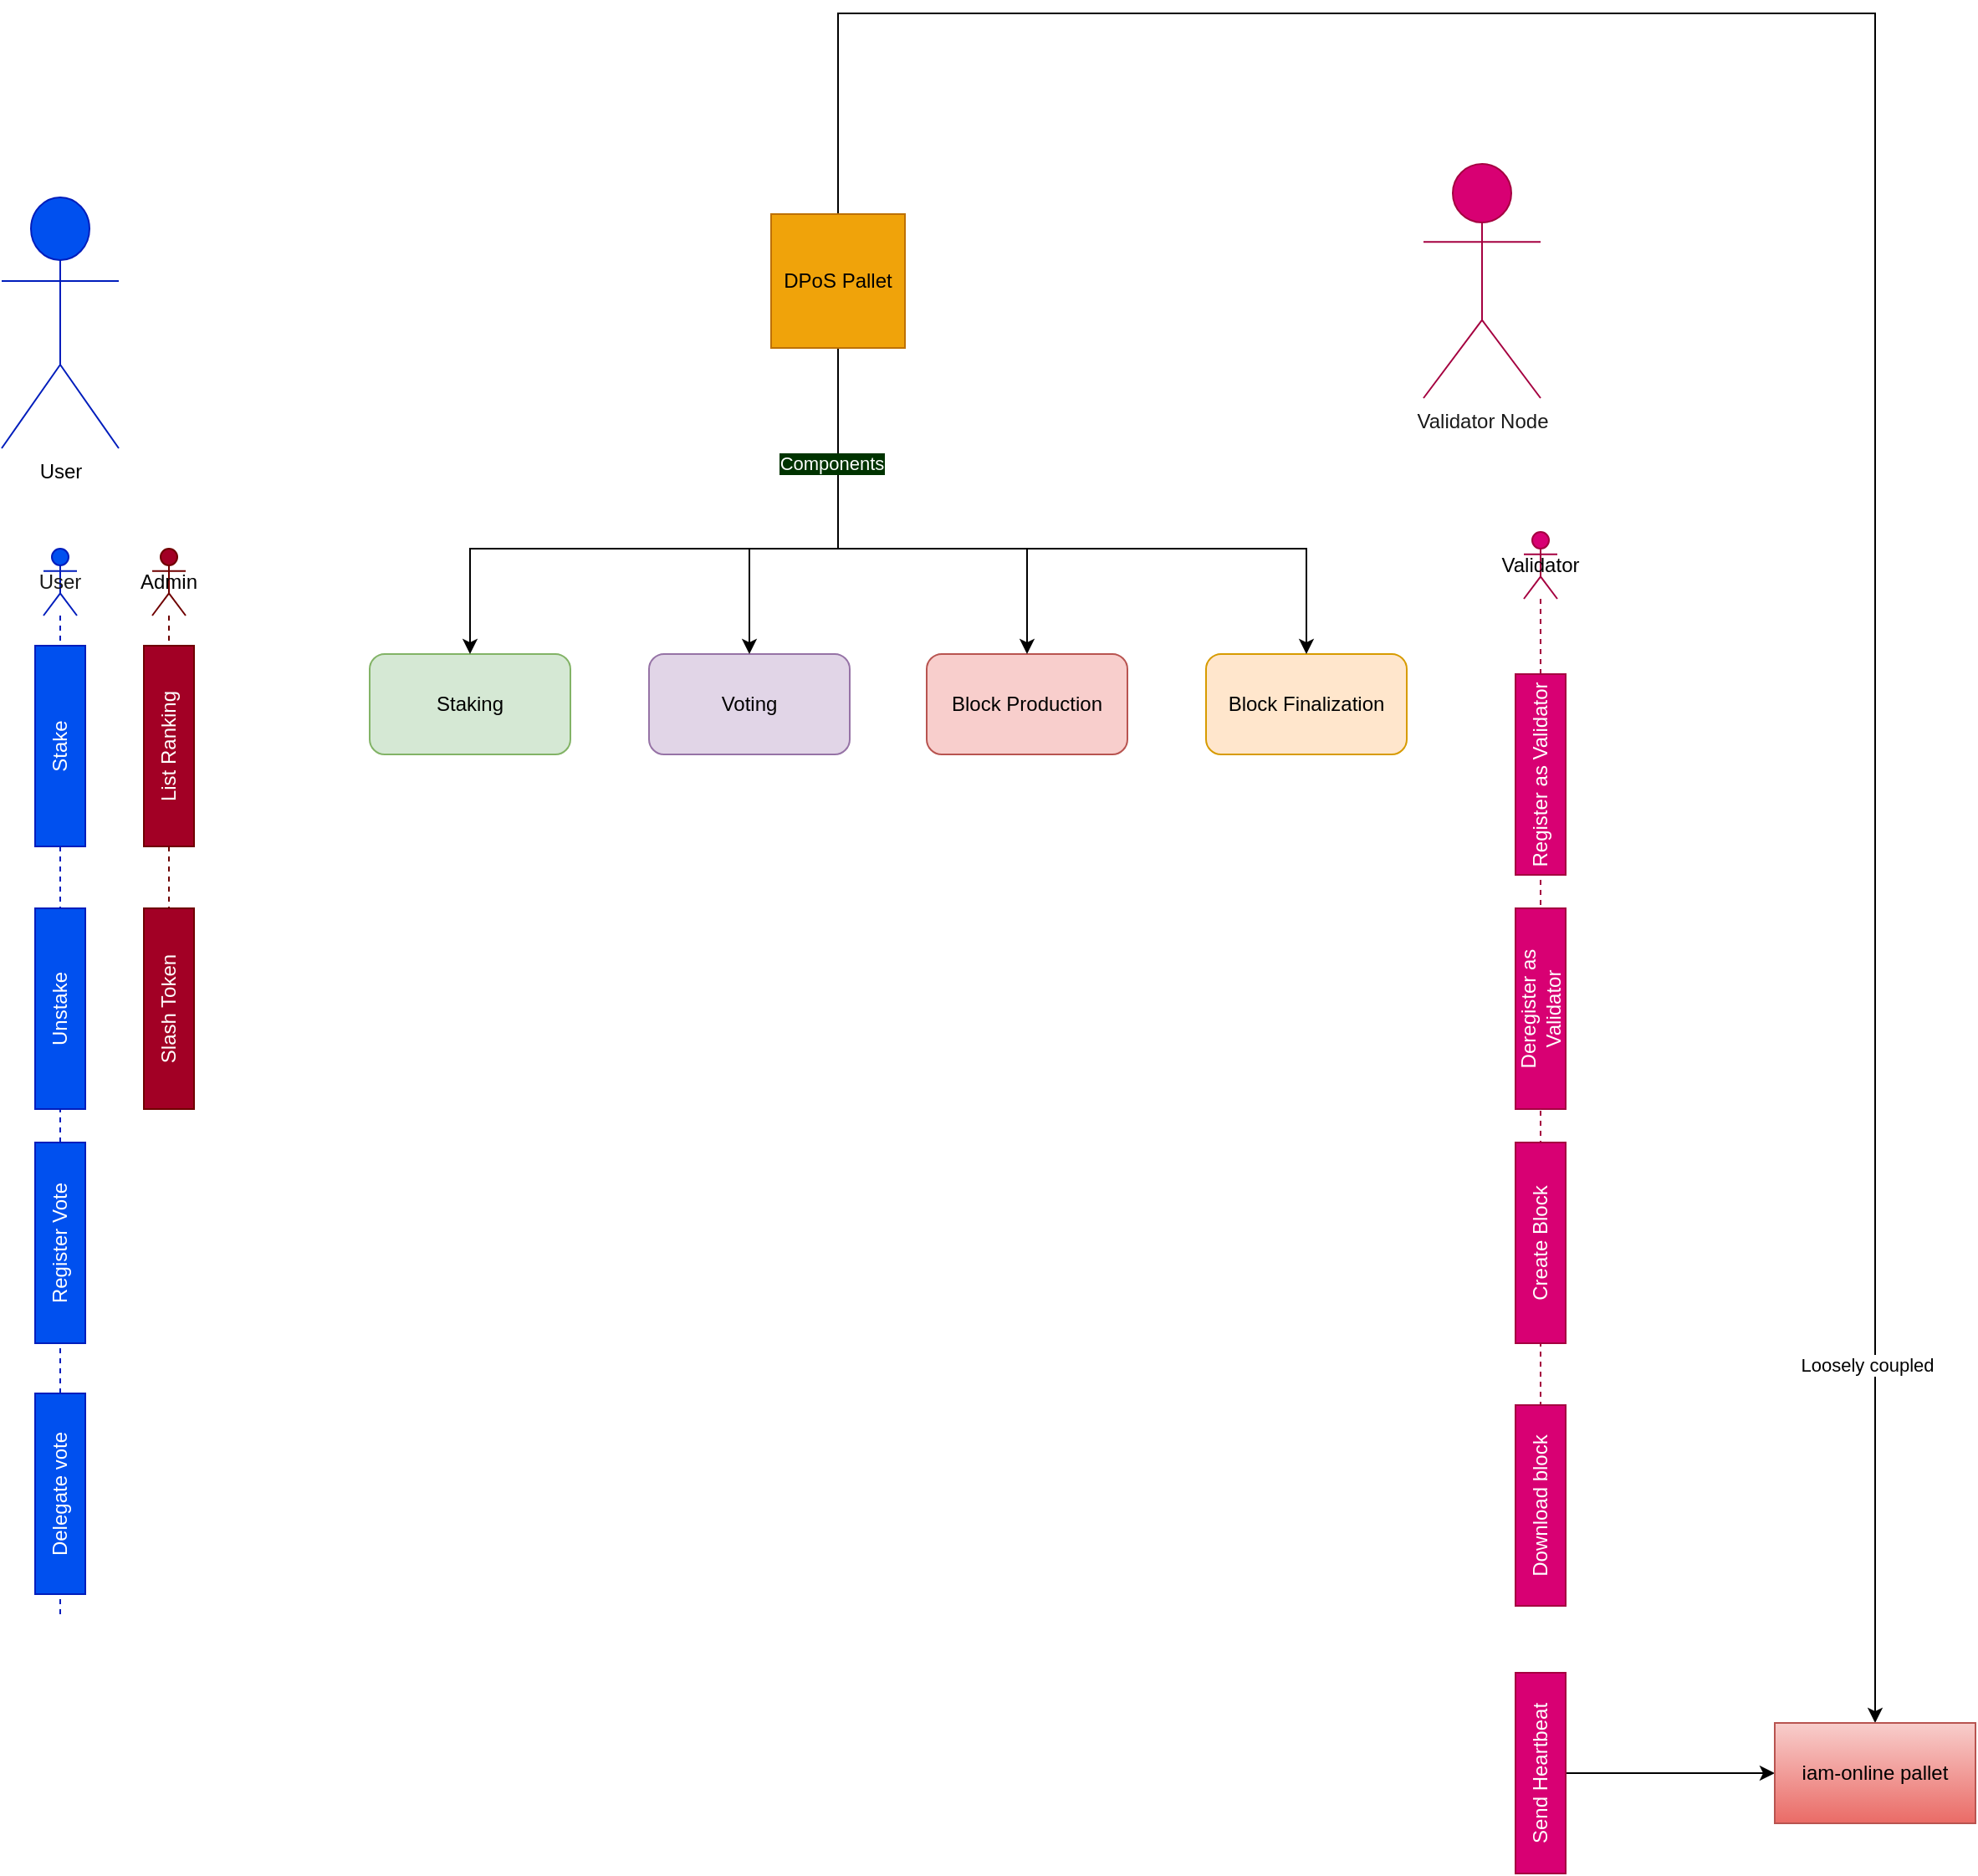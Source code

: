<mxfile version="21.6.1" type="device">
  <diagram name="Page-1" id="Zr0wU2FDocy6qgyH3HSn">
    <mxGraphModel dx="1059" dy="1934" grid="1" gridSize="10" guides="1" tooltips="1" connect="1" arrows="1" fold="1" page="1" pageScale="1" pageWidth="827" pageHeight="1169" math="0" shadow="0">
      <root>
        <mxCell id="0" />
        <mxCell id="1" parent="0" />
        <mxCell id="6FU6-YDl-Zs46ZB_5kcG-58" value="Staking" style="rounded=1;whiteSpace=wrap;html=1;fillColor=#d5e8d4;strokeColor=#82b366;" parent="1" vertex="1">
          <mxGeometry x="515" y="323" width="120" height="60" as="geometry" />
        </mxCell>
        <mxCell id="6FU6-YDl-Zs46ZB_5kcG-59" value="Voting" style="rounded=1;whiteSpace=wrap;html=1;fillColor=#e1d5e7;strokeColor=#9673a6;" parent="1" vertex="1">
          <mxGeometry x="682" y="323" width="120" height="60" as="geometry" />
        </mxCell>
        <mxCell id="6FU6-YDl-Zs46ZB_5kcG-60" value="Block Production" style="rounded=1;whiteSpace=wrap;html=1;fillColor=#f8cecc;strokeColor=#b85450;" parent="1" vertex="1">
          <mxGeometry x="848" y="323" width="120" height="60" as="geometry" />
        </mxCell>
        <mxCell id="6FU6-YDl-Zs46ZB_5kcG-61" value="Block Finalization" style="rounded=1;whiteSpace=wrap;html=1;fillColor=#ffe6cc;strokeColor=#d79b00;" parent="1" vertex="1">
          <mxGeometry x="1015" y="323" width="120" height="60" as="geometry" />
        </mxCell>
        <mxCell id="6FU6-YDl-Zs46ZB_5kcG-62" value="&lt;font color=&quot;#000000&quot;&gt;User&lt;/font&gt;" style="shape=umlActor;verticalLabelPosition=bottom;verticalAlign=top;html=1;outlineConnect=0;fillColor=#0050ef;fontColor=#ffffff;strokeColor=#001DBC;" parent="1" vertex="1">
          <mxGeometry x="295" y="50" width="70" height="150" as="geometry" />
        </mxCell>
        <mxCell id="6FU6-YDl-Zs46ZB_5kcG-63" value="&lt;font color=&quot;#1a1a1a&quot;&gt;Validator Node&lt;/font&gt;" style="shape=umlActor;verticalLabelPosition=bottom;verticalAlign=top;html=1;outlineConnect=0;fillColor=#d80073;strokeColor=#A50040;fontColor=#ffffff;" parent="1" vertex="1">
          <mxGeometry x="1145" y="30" width="70" height="140" as="geometry" />
        </mxCell>
        <mxCell id="6FU6-YDl-Zs46ZB_5kcG-64" value="&lt;font color=&quot;#1a1a1a&quot;&gt;User&lt;/font&gt;" style="shape=umlLifeline;perimeter=lifelinePerimeter;whiteSpace=wrap;html=1;container=1;dropTarget=0;collapsible=0;recursiveResize=0;outlineConnect=0;portConstraint=eastwest;newEdgeStyle={&quot;edgeStyle&quot;:&quot;elbowEdgeStyle&quot;,&quot;elbow&quot;:&quot;vertical&quot;,&quot;curved&quot;:0,&quot;rounded&quot;:0};participant=umlActor;fillColor=#0050ef;strokeColor=#001DBC;fontColor=#ffffff;" parent="1" vertex="1">
          <mxGeometry x="320" y="260" width="20" height="640" as="geometry" />
        </mxCell>
        <mxCell id="6FU6-YDl-Zs46ZB_5kcG-65" value="Stake" style="rounded=0;whiteSpace=wrap;html=1;rotation=-90;fillColor=#0050ef;strokeColor=#001DBC;fontColor=#ffffff;" parent="1" vertex="1">
          <mxGeometry x="270.0" y="363" width="120" height="30" as="geometry" />
        </mxCell>
        <mxCell id="6FU6-YDl-Zs46ZB_5kcG-66" value="Unstake" style="rounded=0;whiteSpace=wrap;html=1;rotation=-90;fillColor=#0050ef;strokeColor=#001DBC;fontColor=#ffffff;" parent="1" vertex="1">
          <mxGeometry x="270.0" y="520" width="120" height="30" as="geometry" />
        </mxCell>
        <mxCell id="6FU6-YDl-Zs46ZB_5kcG-67" value="Register Vote" style="rounded=0;whiteSpace=wrap;html=1;rotation=-90;fillColor=#0050ef;strokeColor=#001DBC;fontColor=#ffffff;" parent="1" vertex="1">
          <mxGeometry x="270.0" y="660" width="120" height="30" as="geometry" />
        </mxCell>
        <mxCell id="6FU6-YDl-Zs46ZB_5kcG-68" value="Delegate vote" style="rounded=0;whiteSpace=wrap;html=1;rotation=-90;fillColor=#0050ef;strokeColor=#001DBC;fontColor=#ffffff;" parent="1" vertex="1">
          <mxGeometry x="270.0" y="810" width="120" height="30" as="geometry" />
        </mxCell>
        <mxCell id="6FU6-YDl-Zs46ZB_5kcG-69" value="&lt;font color=&quot;#000000&quot;&gt;Validator&lt;/font&gt;" style="shape=umlLifeline;perimeter=lifelinePerimeter;whiteSpace=wrap;html=1;container=1;dropTarget=0;collapsible=0;recursiveResize=0;outlineConnect=0;portConstraint=eastwest;newEdgeStyle={&quot;edgeStyle&quot;:&quot;elbowEdgeStyle&quot;,&quot;elbow&quot;:&quot;vertical&quot;,&quot;curved&quot;:0,&quot;rounded&quot;:0};participant=umlActor;fillColor=#d80073;strokeColor=#A50040;fontColor=#ffffff;" parent="1" vertex="1">
          <mxGeometry x="1205" y="250" width="20" height="640" as="geometry" />
        </mxCell>
        <mxCell id="6FU6-YDl-Zs46ZB_5kcG-70" value="Create Block" style="rounded=0;whiteSpace=wrap;html=1;rotation=-90;fillColor=#d80073;strokeColor=#A50040;fontColor=#ffffff;" parent="1" vertex="1">
          <mxGeometry x="1155.0" y="660" width="120" height="30" as="geometry" />
        </mxCell>
        <mxCell id="6FU6-YDl-Zs46ZB_5kcG-71" value="Download block" style="rounded=0;whiteSpace=wrap;html=1;rotation=-90;fillColor=#d80073;strokeColor=#A50040;fontColor=#ffffff;" parent="1" vertex="1">
          <mxGeometry x="1155.0" y="817" width="120" height="30" as="geometry" />
        </mxCell>
        <mxCell id="6FU6-YDl-Zs46ZB_5kcG-74" value="&lt;font color=&quot;#000000&quot;&gt;Admin&lt;/font&gt;" style="shape=umlLifeline;perimeter=lifelinePerimeter;whiteSpace=wrap;html=1;container=1;dropTarget=0;collapsible=0;recursiveResize=0;outlineConnect=0;portConstraint=eastwest;newEdgeStyle={&quot;edgeStyle&quot;:&quot;elbowEdgeStyle&quot;,&quot;elbow&quot;:&quot;vertical&quot;,&quot;curved&quot;:0,&quot;rounded&quot;:0};participant=umlActor;fillColor=#a20025;strokeColor=#6F0000;fontColor=#ffffff;" parent="1" vertex="1">
          <mxGeometry x="385.0" y="260" width="20" height="300" as="geometry" />
        </mxCell>
        <mxCell id="6FU6-YDl-Zs46ZB_5kcG-75" value="List Ranking" style="rounded=0;whiteSpace=wrap;html=1;rotation=-90;fillColor=#a20025;strokeColor=#6F0000;fontColor=#ffffff;" parent="1" vertex="1">
          <mxGeometry x="335.0" y="363" width="120" height="30" as="geometry" />
        </mxCell>
        <mxCell id="6FU6-YDl-Zs46ZB_5kcG-77" style="edgeStyle=orthogonalEdgeStyle;rounded=0;orthogonalLoop=1;jettySize=auto;html=1;entryX=0.5;entryY=0;entryDx=0;entryDy=0;" parent="1" source="6FU6-YDl-Zs46ZB_5kcG-76" target="6FU6-YDl-Zs46ZB_5kcG-58" edge="1">
          <mxGeometry relative="1" as="geometry">
            <Array as="points">
              <mxPoint x="795" y="260" />
              <mxPoint x="575" y="260" />
            </Array>
          </mxGeometry>
        </mxCell>
        <mxCell id="6FU6-YDl-Zs46ZB_5kcG-78" style="edgeStyle=orthogonalEdgeStyle;rounded=0;orthogonalLoop=1;jettySize=auto;html=1;entryX=0.5;entryY=0;entryDx=0;entryDy=0;" parent="1" source="6FU6-YDl-Zs46ZB_5kcG-76" target="6FU6-YDl-Zs46ZB_5kcG-59" edge="1">
          <mxGeometry relative="1" as="geometry">
            <Array as="points">
              <mxPoint x="795" y="260" />
              <mxPoint x="742" y="260" />
            </Array>
          </mxGeometry>
        </mxCell>
        <mxCell id="6FU6-YDl-Zs46ZB_5kcG-79" style="edgeStyle=orthogonalEdgeStyle;rounded=0;orthogonalLoop=1;jettySize=auto;html=1;entryX=0.5;entryY=0;entryDx=0;entryDy=0;" parent="1" source="6FU6-YDl-Zs46ZB_5kcG-76" target="6FU6-YDl-Zs46ZB_5kcG-60" edge="1">
          <mxGeometry relative="1" as="geometry">
            <Array as="points">
              <mxPoint x="795" y="260" />
              <mxPoint x="908" y="260" />
            </Array>
          </mxGeometry>
        </mxCell>
        <mxCell id="6FU6-YDl-Zs46ZB_5kcG-80" style="edgeStyle=orthogonalEdgeStyle;rounded=0;orthogonalLoop=1;jettySize=auto;html=1;" parent="1" source="6FU6-YDl-Zs46ZB_5kcG-76" target="6FU6-YDl-Zs46ZB_5kcG-61" edge="1">
          <mxGeometry relative="1" as="geometry">
            <Array as="points">
              <mxPoint x="795" y="260" />
              <mxPoint x="1075" y="260" />
            </Array>
          </mxGeometry>
        </mxCell>
        <mxCell id="6FU6-YDl-Zs46ZB_5kcG-81" value="&lt;span style=&quot;&quot;&gt;Components&lt;/span&gt;" style="edgeLabel;html=1;align=center;verticalAlign=middle;resizable=0;points=[];fontColor=#FFFFFF;labelBackgroundColor=#003300;" parent="6FU6-YDl-Zs46ZB_5kcG-80" vertex="1" connectable="0">
          <mxGeometry x="-0.705" y="-4" relative="1" as="geometry">
            <mxPoint as="offset" />
          </mxGeometry>
        </mxCell>
        <mxCell id="qUOpId-YmqweFtXNunfl-3" style="edgeStyle=orthogonalEdgeStyle;rounded=0;orthogonalLoop=1;jettySize=auto;html=1;entryX=0.5;entryY=0;entryDx=0;entryDy=0;" edge="1" parent="1" source="6FU6-YDl-Zs46ZB_5kcG-76" target="qUOpId-YmqweFtXNunfl-1">
          <mxGeometry relative="1" as="geometry">
            <Array as="points">
              <mxPoint x="795" y="-60" />
              <mxPoint x="1415" y="-60" />
            </Array>
          </mxGeometry>
        </mxCell>
        <mxCell id="qUOpId-YmqweFtXNunfl-4" value="Loosely coupled" style="edgeLabel;html=1;align=center;verticalAlign=middle;resizable=0;points=[];" vertex="1" connectable="0" parent="qUOpId-YmqweFtXNunfl-3">
          <mxGeometry x="0.758" y="-5" relative="1" as="geometry">
            <mxPoint y="-1" as="offset" />
          </mxGeometry>
        </mxCell>
        <mxCell id="6FU6-YDl-Zs46ZB_5kcG-76" value="DPoS Pallet" style="whiteSpace=wrap;html=1;aspect=fixed;fillColor=#f0a30a;fontColor=#000000;strokeColor=#BD7000;" parent="1" vertex="1">
          <mxGeometry x="755" y="60" width="80" height="80" as="geometry" />
        </mxCell>
        <mxCell id="6FU6-YDl-Zs46ZB_5kcG-82" value="Slash Token" style="rounded=0;whiteSpace=wrap;html=1;rotation=-90;fillColor=#a20025;strokeColor=#6F0000;fontColor=#ffffff;" parent="1" vertex="1">
          <mxGeometry x="335.0" y="520" width="120" height="30" as="geometry" />
        </mxCell>
        <mxCell id="qUOpId-YmqweFtXNunfl-2" value="" style="edgeStyle=orthogonalEdgeStyle;rounded=0;orthogonalLoop=1;jettySize=auto;html=1;" edge="1" parent="1" source="g1pHGlpZuCOGo1BOzuuz-2" target="qUOpId-YmqweFtXNunfl-1">
          <mxGeometry relative="1" as="geometry" />
        </mxCell>
        <mxCell id="g1pHGlpZuCOGo1BOzuuz-2" value="Send Heartbeat" style="rounded=0;whiteSpace=wrap;html=1;rotation=-90;fillColor=#d80073;strokeColor=#A50040;fontColor=#ffffff;" parent="1" vertex="1">
          <mxGeometry x="1155.0" y="977" width="120" height="30" as="geometry" />
        </mxCell>
        <mxCell id="g1pHGlpZuCOGo1BOzuuz-3" value="Register as Validator" style="rounded=0;whiteSpace=wrap;html=1;rotation=-90;fillColor=#d80073;strokeColor=#A50040;fontColor=#ffffff;" parent="1" vertex="1">
          <mxGeometry x="1155.0" y="380" width="120" height="30" as="geometry" />
        </mxCell>
        <mxCell id="g1pHGlpZuCOGo1BOzuuz-4" value="Deregister as Validator" style="rounded=0;whiteSpace=wrap;html=1;rotation=-90;fillColor=#d80073;strokeColor=#A50040;fontColor=#ffffff;" parent="1" vertex="1">
          <mxGeometry x="1155.0" y="520" width="120" height="30" as="geometry" />
        </mxCell>
        <mxCell id="qUOpId-YmqweFtXNunfl-1" value="iam-online pallet" style="whiteSpace=wrap;html=1;fillColor=#f8cecc;strokeColor=#b85450;rounded=0;gradientColor=#ea6b66;" vertex="1" parent="1">
          <mxGeometry x="1355.0" y="962" width="120" height="60" as="geometry" />
        </mxCell>
      </root>
    </mxGraphModel>
  </diagram>
</mxfile>
